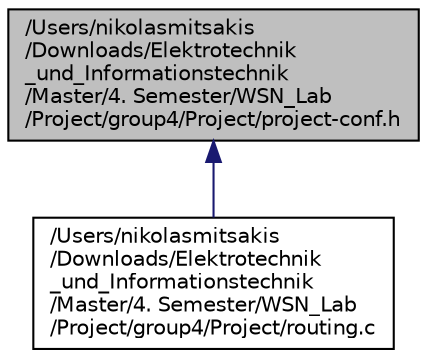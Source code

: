 digraph "/Users/nikolasmitsakis/Downloads/Elektrotechnik_und_Informationstechnik/Master/4. Semester/WSN_Lab/Project/group4/Project/project-conf.h"
{
 // LATEX_PDF_SIZE
  edge [fontname="Helvetica",fontsize="10",labelfontname="Helvetica",labelfontsize="10"];
  node [fontname="Helvetica",fontsize="10",shape=record];
  Node1 [label="/Users/nikolasmitsakis\l/Downloads/Elektrotechnik\l_und_Informationstechnik\l/Master/4. Semester/WSN_Lab\l/Project/group4/Project/project-conf.h",height=0.2,width=0.4,color="black", fillcolor="grey75", style="filled", fontcolor="black",tooltip=" "];
  Node1 -> Node2 [dir="back",color="midnightblue",fontsize="10",style="solid",fontname="Helvetica"];
  Node2 [label="/Users/nikolasmitsakis\l/Downloads/Elektrotechnik\l_und_Informationstechnik\l/Master/4. Semester/WSN_Lab\l/Project/group4/Project/routing.c",height=0.2,width=0.4,color="black", fillcolor="white", style="filled",URL="$routing_8c.html",tooltip=" "];
}
